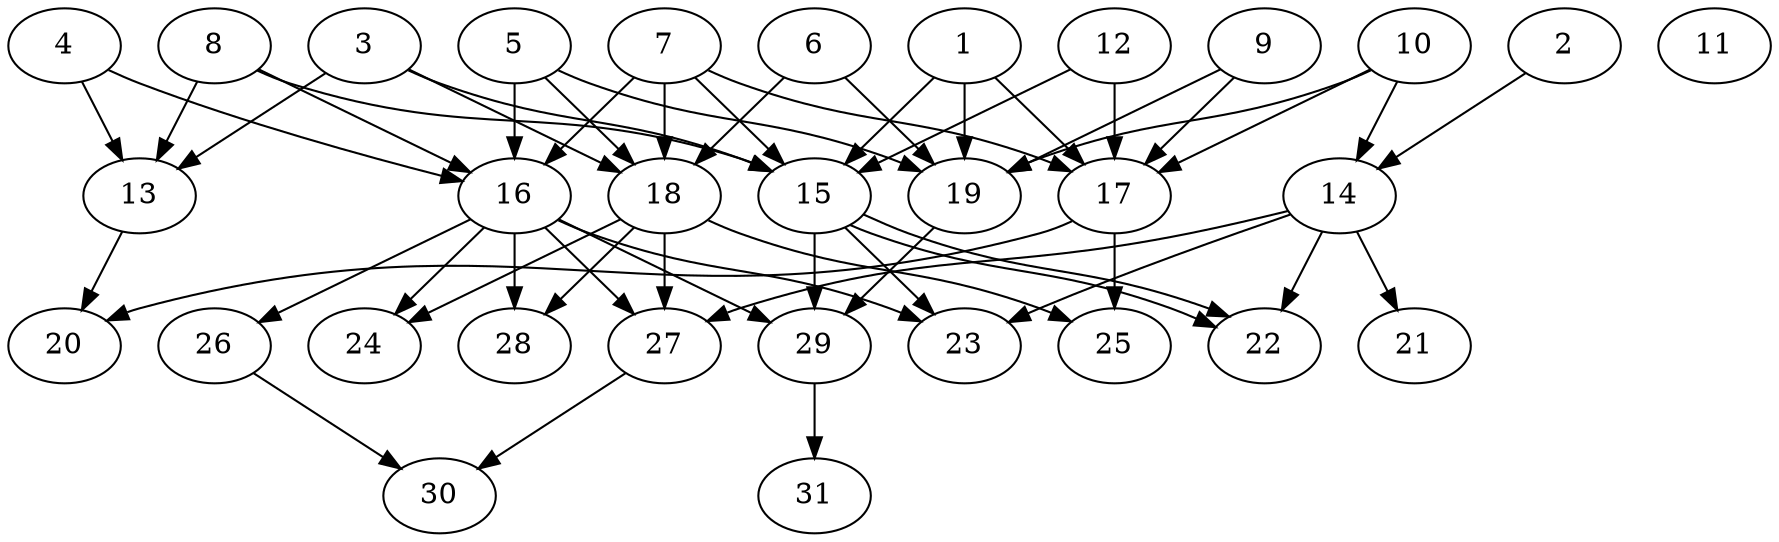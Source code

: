 // DAG (tier=2-normal, mode=compute, n=31, ccr=0.387, fat=0.686, density=0.431, regular=0.499, jump=0.174, mindata=524288, maxdata=8388608)
// DAG automatically generated by daggen at Sun Aug 24 16:33:33 2025
// /home/ermia/Project/Environments/daggen/bin/daggen --dot --ccr 0.387 --fat 0.686 --regular 0.499 --density 0.431 --jump 0.174 --mindata 524288 --maxdata 8388608 -n 31 
digraph G {
  1 [size="775126779561663360", alpha="0.07", expect_size="387563389780831680"]
  1 -> 15 [size ="326213637767168"]
  1 -> 17 [size ="326213637767168"]
  1 -> 19 [size ="326213637767168"]
  2 [size="424087456396158697472", alpha="0.19", expect_size="212043728198079348736"]
  2 -> 14 [size ="451571930365952"]
  3 [size="24672755943231824", alpha="0.00", expect_size="12336377971615912"]
  3 -> 13 [size ="16230958235648"]
  3 -> 15 [size ="16230958235648"]
  3 -> 18 [size ="16230958235648"]
  4 [size="1611819219156992000", alpha="0.12", expect_size="805909609578496000"]
  4 -> 13 [size ="10997674803200"]
  4 -> 16 [size ="10997674803200"]
  5 [size="4085746293606600", alpha="0.09", expect_size="2042873146803300"]
  5 -> 16 [size ="108958085808128"]
  5 -> 18 [size ="108958085808128"]
  5 -> 19 [size ="108958085808128"]
  6 [size="57350976505699631104", alpha="0.15", expect_size="28675488252849815552"]
  6 -> 18 [size ="118973580443648"]
  6 -> 19 [size ="118973580443648"]
  7 [size="21989769109189728", alpha="0.00", expect_size="10994884554594864"]
  7 -> 15 [size ="60971892604928"]
  7 -> 16 [size ="60971892604928"]
  7 -> 17 [size ="60971892604928"]
  7 -> 18 [size ="60971892604928"]
  8 [size="1220527918922400", alpha="0.00", expect_size="610263959461200"]
  8 -> 13 [size ="58465242316800"]
  8 -> 15 [size ="58465242316800"]
  8 -> 16 [size ="58465242316800"]
  9 [size="381065510139199488", alpha="0.18", expect_size="190532755069599744"]
  9 -> 17 [size ="4204907200512"]
  9 -> 19 [size ="4204907200512"]
  10 [size="2079916775328474", alpha="0.08", expect_size="1039958387664237"]
  10 -> 14 [size ="58775696310272"]
  10 -> 17 [size ="58775696310272"]
  10 -> 19 [size ="58775696310272"]
  11 [size="169859669180839", alpha="0.02", expect_size="84929834590419"]
  12 [size="192533432568230445056", alpha="0.01", expect_size="96266716284115222528"]
  12 -> 15 [size ="266743649927168"]
  12 -> 17 [size ="266743649927168"]
  13 [size="409713057809183680", alpha="0.20", expect_size="204856528904591840"]
  13 -> 20 [size ="197158326239232"]
  14 [size="100876072261846564864", alpha="0.16", expect_size="50438036130923282432"]
  14 -> 21 [size ="173359946006528"]
  14 -> 22 [size ="173359946006528"]
  14 -> 23 [size ="173359946006528"]
  14 -> 27 [size ="173359946006528"]
  15 [size="18274292107401284", alpha="0.05", expect_size="9137146053700642"]
  15 -> 22 [size ="552280751341568"]
  15 -> 22 [size ="552280751341568"]
  15 -> 23 [size ="552280751341568"]
  15 -> 29 [size ="552280751341568"]
  16 [size="200739261913831047168", alpha="0.14", expect_size="100369630956915523584"]
  16 -> 23 [size ="274269934190592"]
  16 -> 24 [size ="274269934190592"]
  16 -> 26 [size ="274269934190592"]
  16 -> 27 [size ="274269934190592"]
  16 -> 28 [size ="274269934190592"]
  16 -> 29 [size ="274269934190592"]
  17 [size="83948503673155354624", alpha="0.15", expect_size="41974251836577677312"]
  17 -> 20 [size ="153378785067008"]
  17 -> 25 [size ="153378785067008"]
  18 [size="678277629687198", alpha="0.03", expect_size="339138814843599"]
  18 -> 24 [size ="19152207085568"]
  18 -> 25 [size ="19152207085568"]
  18 -> 27 [size ="19152207085568"]
  18 -> 28 [size ="19152207085568"]
  19 [size="45997231965183410176", alpha="0.01", expect_size="22998615982591705088"]
  19 -> 29 [size ="102701736132608"]
  20 [size="13192176972396212", alpha="0.03", expect_size="6596088486198106"]
  21 [size="10894639952827180", alpha="0.03", expect_size="5447319976413590"]
  22 [size="650781399950425600", alpha="0.13", expect_size="325390699975212800"]
  23 [size="33210377866949165056", alpha="0.00", expect_size="16605188933474582528"]
  24 [size="120387525551274852352", alpha="0.01", expect_size="60193762775637426176"]
  25 [size="352580512541076094976", alpha="0.19", expect_size="176290256270538047488"]
  26 [size="25072768151611504", alpha="0.04", expect_size="12536384075805752"]
  26 -> 30 [size ="398571698388992"]
  27 [size="4851327889971620", alpha="0.03", expect_size="2425663944985810"]
  27 -> 30 [size ="181304670814208"]
  28 [size="75918155968729232", alpha="0.18", expect_size="37959077984364616"]
  29 [size="11367335924871182", alpha="0.14", expect_size="5683667962435591"]
  29 -> 31 [size ="8642153676800"]
  30 [size="34713248254484600", alpha="0.14", expect_size="17356624127242300"]
  31 [size="380877019520507840", alpha="0.08", expect_size="190438509760253920"]
}